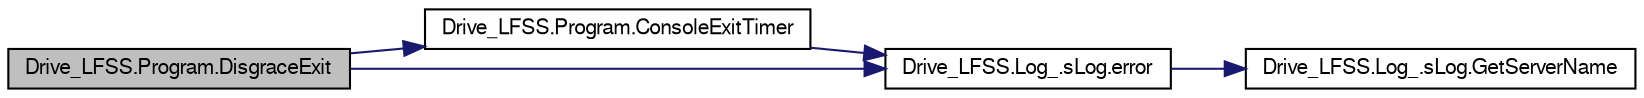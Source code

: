 digraph G
{
  bgcolor="transparent";
  edge [fontname="FreeSans",fontsize=10,labelfontname="FreeSans",labelfontsize=10];
  node [fontname="FreeSans",fontsize=10,shape=record];
  rankdir=LR;
  Node1 [label="Drive_LFSS.Program.DisgraceExit",height=0.2,width=0.4,color="black", fillcolor="grey75", style="filled" fontcolor="black"];
  Node1 -> Node2 [color="midnightblue",fontsize=10,style="solid",fontname="FreeSans"];
  Node2 [label="Drive_LFSS.Program.ConsoleExitTimer",height=0.2,width=0.4,color="black",URL="$class_drive___l_f_s_s_1_1_program.html#479ec41777a494dfa03734c247e7fa3a"];
  Node2 -> Node3 [color="midnightblue",fontsize=10,style="solid",fontname="FreeSans"];
  Node3 [label="Drive_LFSS.Log_.sLog.error",height=0.2,width=0.4,color="black",URL="$class_drive___l_f_s_s_1_1_log___1_1s_log.html#02ad530a0733ac486d779ddf9140b219"];
  Node3 -> Node4 [color="midnightblue",fontsize=10,style="solid",fontname="FreeSans"];
  Node4 [label="Drive_LFSS.Log_.sLog.GetServerName",height=0.2,width=0.4,color="black",URL="$class_drive___l_f_s_s_1_1_log___1_1s_log.html#9c38361eceec54b892e2b27baba0b7e0"];
  Node1 -> Node3 [color="midnightblue",fontsize=10,style="solid",fontname="FreeSans"];
}
